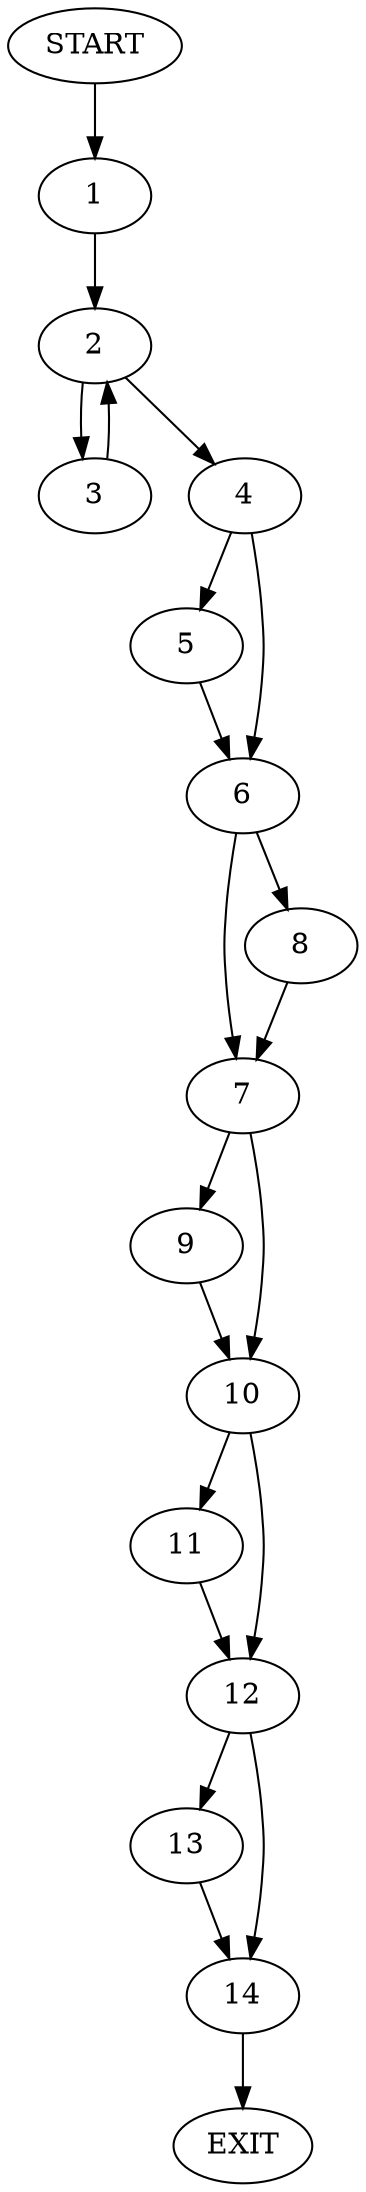 digraph {
0 [label="START"]
15 [label="EXIT"]
0 -> 1
1 -> 2
2 -> 3
2 -> 4
3 -> 2
4 -> 5
4 -> 6
6 -> 7
6 -> 8
5 -> 6
8 -> 7
7 -> 9
7 -> 10
10 -> 11
10 -> 12
9 -> 10
11 -> 12
12 -> 13
12 -> 14
13 -> 14
14 -> 15
}
